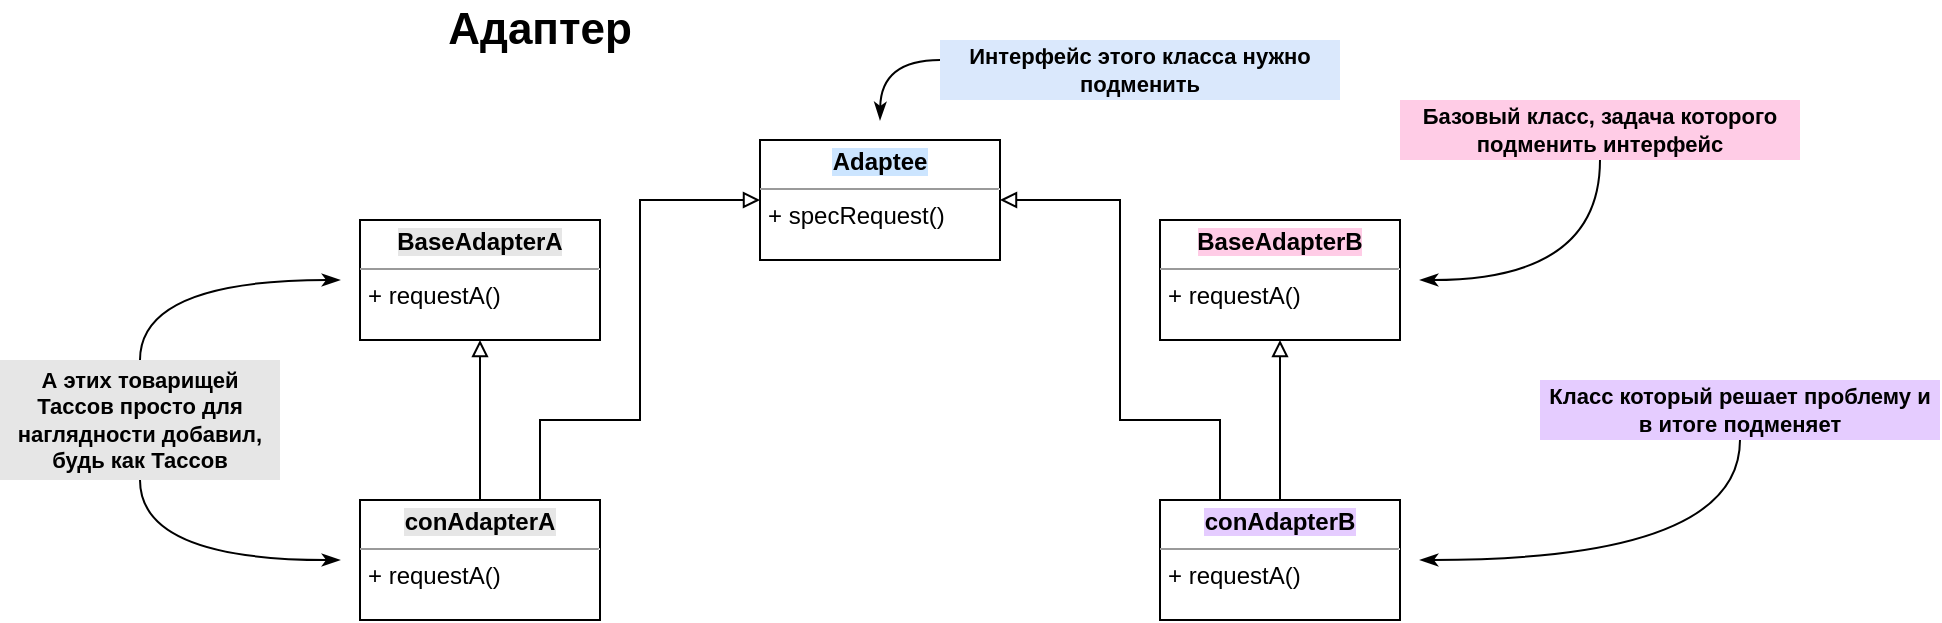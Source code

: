<mxfile version="19.0.3" type="device" pages="7"><diagram id="MQT1fTis3ptd8xeIClCu" name="Адаптер"><mxGraphModel dx="1181" dy="553" grid="1" gridSize="10" guides="1" tooltips="1" connect="1" arrows="1" fold="1" page="1" pageScale="1" pageWidth="827" pageHeight="1169" math="0" shadow="0"><root><mxCell id="0"/><mxCell id="1" parent="0"/><mxCell id="4CYk_CUjzXJ3SK0DIGRF-1" value="&lt;b style=&quot;font-size: 22px;&quot;&gt;&lt;font style=&quot;font-size: 22px;&quot;&gt;Адаптер&lt;/font&gt;&lt;/b&gt;" style="text;html=1;strokeColor=none;fillColor=none;align=center;verticalAlign=middle;whiteSpace=wrap;rounded=0;fontSize=22;" parent="1" vertex="1"><mxGeometry x="-40" y="70" width="60" height="30" as="geometry"/></mxCell><mxCell id="4CYk_CUjzXJ3SK0DIGRF-6" value="&lt;p style=&quot;margin:0px;margin-top:4px;text-align:center;&quot;&gt;&lt;b style=&quot;background-color: rgb(204, 229, 255);&quot;&gt;Adaptee&lt;/b&gt;&lt;/p&gt;&lt;hr size=&quot;1&quot;&gt;&lt;p style=&quot;margin:0px;margin-left:4px;&quot;&gt;+ specRequest()&lt;/p&gt;" style="verticalAlign=top;align=left;overflow=fill;fontSize=12;fontFamily=Helvetica;html=1;" parent="1" vertex="1"><mxGeometry x="100" y="140" width="120" height="60" as="geometry"/></mxCell><mxCell id="4CYk_CUjzXJ3SK0DIGRF-7" value="&lt;p style=&quot;margin:0px;margin-top:4px;text-align:center;&quot;&gt;&lt;b style=&quot;background-color: rgb(255, 204, 230);&quot;&gt;BaseAdapterB&lt;/b&gt;&lt;/p&gt;&lt;hr size=&quot;1&quot;&gt;&lt;p style=&quot;margin:0px;margin-left:4px;&quot;&gt;+ requestA()&lt;/p&gt;" style="verticalAlign=top;align=left;overflow=fill;fontSize=12;fontFamily=Helvetica;html=1;" parent="1" vertex="1"><mxGeometry x="300" y="180" width="120" height="60" as="geometry"/></mxCell><mxCell id="4CYk_CUjzXJ3SK0DIGRF-9" style="edgeStyle=orthogonalEdgeStyle;rounded=0;orthogonalLoop=1;jettySize=auto;html=1;exitX=0.5;exitY=0;exitDx=0;exitDy=0;entryX=0.5;entryY=1;entryDx=0;entryDy=0;fontSize=21;endArrow=block;endFill=0;" parent="1" source="4CYk_CUjzXJ3SK0DIGRF-8" target="4CYk_CUjzXJ3SK0DIGRF-7" edge="1"><mxGeometry relative="1" as="geometry"/></mxCell><mxCell id="4CYk_CUjzXJ3SK0DIGRF-13" style="edgeStyle=orthogonalEdgeStyle;rounded=0;orthogonalLoop=1;jettySize=auto;html=1;exitX=0.25;exitY=0;exitDx=0;exitDy=0;entryX=1;entryY=0.5;entryDx=0;entryDy=0;fontSize=21;endArrow=block;endFill=0;" parent="1" source="4CYk_CUjzXJ3SK0DIGRF-8" target="4CYk_CUjzXJ3SK0DIGRF-6" edge="1"><mxGeometry relative="1" as="geometry"><Array as="points"><mxPoint x="330" y="280"/><mxPoint x="280" y="280"/><mxPoint x="280" y="170"/></Array></mxGeometry></mxCell><mxCell id="4CYk_CUjzXJ3SK0DIGRF-8" value="&lt;p style=&quot;margin:0px;margin-top:4px;text-align:center;&quot;&gt;&lt;b style=&quot;background-color: rgb(229, 204, 255);&quot;&gt;conAdapterB&lt;/b&gt;&lt;/p&gt;&lt;hr size=&quot;1&quot;&gt;&lt;p style=&quot;margin:0px;margin-left:4px;&quot;&gt;+ requestA()&lt;/p&gt;" style="verticalAlign=top;align=left;overflow=fill;fontSize=12;fontFamily=Helvetica;html=1;" parent="1" vertex="1"><mxGeometry x="300" y="320" width="120" height="60" as="geometry"/></mxCell><mxCell id="4CYk_CUjzXJ3SK0DIGRF-10" value="&lt;p style=&quot;margin:0px;margin-top:4px;text-align:center;&quot;&gt;&lt;b style=&quot;background-color: rgb(230, 230, 230);&quot;&gt;BaseAdapterA&lt;/b&gt;&lt;/p&gt;&lt;hr size=&quot;1&quot;&gt;&lt;p style=&quot;margin:0px;margin-left:4px;&quot;&gt;+ requestA()&lt;/p&gt;" style="verticalAlign=top;align=left;overflow=fill;fontSize=12;fontFamily=Helvetica;html=1;" parent="1" vertex="1"><mxGeometry x="-100" y="180" width="120" height="60" as="geometry"/></mxCell><mxCell id="4CYk_CUjzXJ3SK0DIGRF-11" style="edgeStyle=orthogonalEdgeStyle;rounded=0;orthogonalLoop=1;jettySize=auto;html=1;exitX=0.5;exitY=0;exitDx=0;exitDy=0;entryX=0.5;entryY=1;entryDx=0;entryDy=0;fontSize=21;endArrow=block;endFill=0;" parent="1" source="4CYk_CUjzXJ3SK0DIGRF-12" target="4CYk_CUjzXJ3SK0DIGRF-10" edge="1"><mxGeometry relative="1" as="geometry"/></mxCell><mxCell id="4CYk_CUjzXJ3SK0DIGRF-14" style="edgeStyle=orthogonalEdgeStyle;rounded=0;orthogonalLoop=1;jettySize=auto;html=1;exitX=0.75;exitY=0;exitDx=0;exitDy=0;entryX=0;entryY=0.5;entryDx=0;entryDy=0;fontSize=21;endArrow=block;endFill=0;" parent="1" source="4CYk_CUjzXJ3SK0DIGRF-12" target="4CYk_CUjzXJ3SK0DIGRF-6" edge="1"><mxGeometry relative="1" as="geometry"><Array as="points"><mxPoint x="-10" y="280"/><mxPoint x="40" y="280"/><mxPoint x="40" y="170"/></Array></mxGeometry></mxCell><mxCell id="4CYk_CUjzXJ3SK0DIGRF-12" value="&lt;p style=&quot;margin:0px;margin-top:4px;text-align:center;&quot;&gt;&lt;b style=&quot;background-color: rgb(230, 230, 230);&quot;&gt;conAdapterA&lt;/b&gt;&lt;/p&gt;&lt;hr size=&quot;1&quot;&gt;&lt;p style=&quot;margin:0px;margin-left:4px;&quot;&gt;+ requestA()&lt;/p&gt;" style="verticalAlign=top;align=left;overflow=fill;fontSize=12;fontFamily=Helvetica;html=1;" parent="1" vertex="1"><mxGeometry x="-100" y="320" width="120" height="60" as="geometry"/></mxCell><mxCell id="4CYk_CUjzXJ3SK0DIGRF-16" style="edgeStyle=orthogonalEdgeStyle;rounded=0;orthogonalLoop=1;jettySize=auto;html=1;fontSize=11;endArrow=classicThin;endFill=1;curved=1;exitX=0;exitY=0.333;exitDx=0;exitDy=0;exitPerimeter=0;" parent="1" source="4CYk_CUjzXJ3SK0DIGRF-15" edge="1"><mxGeometry relative="1" as="geometry"><mxPoint x="180" y="100" as="sourcePoint"/><mxPoint x="160" y="130" as="targetPoint"/></mxGeometry></mxCell><mxCell id="4CYk_CUjzXJ3SK0DIGRF-15" value="Интерфейс этого класса нужно подменить" style="text;html=1;strokeColor=none;fillColor=#dae8fc;align=center;verticalAlign=middle;whiteSpace=wrap;rounded=0;fontSize=11;fontStyle=1" parent="1" vertex="1"><mxGeometry x="190" y="90" width="200" height="30" as="geometry"/></mxCell><mxCell id="4CYk_CUjzXJ3SK0DIGRF-19" style="edgeStyle=orthogonalEdgeStyle;curved=1;rounded=0;orthogonalLoop=1;jettySize=auto;html=1;exitX=0.5;exitY=1;exitDx=0;exitDy=0;fontSize=11;endArrow=classicThin;endFill=1;" parent="1" source="4CYk_CUjzXJ3SK0DIGRF-17" edge="1"><mxGeometry relative="1" as="geometry"><mxPoint x="430" y="210" as="targetPoint"/><Array as="points"><mxPoint x="520" y="210"/></Array></mxGeometry></mxCell><mxCell id="4CYk_CUjzXJ3SK0DIGRF-17" value="Базовый класс, задача которого подменить интерфейс" style="text;html=1;strokeColor=none;fillColor=#FFCCE6;align=center;verticalAlign=middle;whiteSpace=wrap;rounded=0;fontSize=11;fontStyle=1" parent="1" vertex="1"><mxGeometry x="420" y="120" width="200" height="30" as="geometry"/></mxCell><mxCell id="4CYk_CUjzXJ3SK0DIGRF-21" style="edgeStyle=orthogonalEdgeStyle;curved=1;rounded=0;orthogonalLoop=1;jettySize=auto;html=1;exitX=0.5;exitY=1;exitDx=0;exitDy=0;fontSize=11;endArrow=classicThin;endFill=1;" parent="1" source="4CYk_CUjzXJ3SK0DIGRF-20" edge="1"><mxGeometry relative="1" as="geometry"><mxPoint x="430" y="350" as="targetPoint"/><Array as="points"><mxPoint x="590" y="350"/></Array></mxGeometry></mxCell><mxCell id="4CYk_CUjzXJ3SK0DIGRF-20" value="Класс который решает проблему и в итоге подменяет" style="text;html=1;strokeColor=none;fillColor=#E5CCFF;align=center;verticalAlign=middle;whiteSpace=wrap;rounded=0;fontSize=11;fontStyle=1" parent="1" vertex="1"><mxGeometry x="490" y="260" width="200" height="30" as="geometry"/></mxCell><mxCell id="4CYk_CUjzXJ3SK0DIGRF-23" style="edgeStyle=orthogonalEdgeStyle;curved=1;rounded=0;orthogonalLoop=1;jettySize=auto;html=1;exitX=0.5;exitY=0;exitDx=0;exitDy=0;fontSize=11;endArrow=classicThin;endFill=1;" parent="1" source="4CYk_CUjzXJ3SK0DIGRF-22" edge="1"><mxGeometry relative="1" as="geometry"><mxPoint x="-110" y="210" as="targetPoint"/><Array as="points"><mxPoint x="-210" y="210"/></Array></mxGeometry></mxCell><mxCell id="4CYk_CUjzXJ3SK0DIGRF-24" style="edgeStyle=orthogonalEdgeStyle;curved=1;rounded=0;orthogonalLoop=1;jettySize=auto;html=1;exitX=0.5;exitY=1;exitDx=0;exitDy=0;fontSize=11;endArrow=classicThin;endFill=1;" parent="1" source="4CYk_CUjzXJ3SK0DIGRF-22" edge="1"><mxGeometry relative="1" as="geometry"><mxPoint x="-110" y="350" as="targetPoint"/><Array as="points"><mxPoint x="-210" y="350"/></Array></mxGeometry></mxCell><mxCell id="4CYk_CUjzXJ3SK0DIGRF-22" value="А этих товарищей Тассов просто для наглядности добавил, будь как Тассов" style="text;html=1;strokeColor=none;fillColor=#E6E6E6;align=center;verticalAlign=middle;whiteSpace=wrap;rounded=0;fontSize=11;fontStyle=1" parent="1" vertex="1"><mxGeometry x="-280" y="250" width="140" height="60" as="geometry"/></mxCell></root></mxGraphModel></diagram><diagram id="cEC7opi12Ts4Ra0LtOW8" name="Декоратор проблема"><mxGraphModel dx="357" dy="609" grid="1" gridSize="10" guides="1" tooltips="1" connect="1" arrows="1" fold="1" page="1" pageScale="1" pageWidth="827" pageHeight="1169" math="0" shadow="0"><root><mxCell id="0"/><mxCell id="1" parent="0"/><mxCell id="710CB0taNVMdUQ7fUwph-10" style="edgeStyle=orthogonalEdgeStyle;rounded=0;orthogonalLoop=1;jettySize=auto;html=1;exitX=0.5;exitY=1;exitDx=0;exitDy=0;entryX=0.5;entryY=0;entryDx=0;entryDy=0;fontSize=22;startArrow=block;startFill=0;endArrow=none;endFill=0;" parent="1" source="710CB0taNVMdUQ7fUwph-1" target="710CB0taNVMdUQ7fUwph-7" edge="1"><mxGeometry relative="1" as="geometry"/></mxCell><mxCell id="710CB0taNVMdUQ7fUwph-1" value="&lt;p style=&quot;margin:0px;margin-top:4px;text-align:center;&quot;&gt;&lt;b style=&quot;background-color: rgb(230, 230, 230);&quot;&gt;ObjectA&lt;/b&gt;&lt;/p&gt;&lt;hr size=&quot;1&quot;&gt;&lt;p style=&quot;margin:0px;margin-left:4px;&quot;&gt;&lt;br&gt;&lt;/p&gt;" style="verticalAlign=top;align=left;overflow=fill;fontSize=12;fontFamily=Helvetica;html=1;" parent="1" vertex="1"><mxGeometry x="200" y="160" width="120" height="60" as="geometry"/></mxCell><mxCell id="710CB0taNVMdUQ7fUwph-11" style="edgeStyle=orthogonalEdgeStyle;rounded=0;orthogonalLoop=1;jettySize=auto;html=1;exitX=0.5;exitY=1;exitDx=0;exitDy=0;entryX=0.5;entryY=0;entryDx=0;entryDy=0;fontSize=22;startArrow=block;startFill=0;endArrow=none;endFill=0;" parent="1" source="710CB0taNVMdUQ7fUwph-2" edge="1"><mxGeometry relative="1" as="geometry"><mxPoint x="500" y="280" as="targetPoint"/></mxGeometry></mxCell><mxCell id="710CB0taNVMdUQ7fUwph-2" value="&lt;p style=&quot;margin:0px;margin-top:4px;text-align:center;&quot;&gt;&lt;b style=&quot;background-color: rgb(230, 230, 230);&quot;&gt;ObjectB&lt;/b&gt;&lt;/p&gt;&lt;hr size=&quot;1&quot;&gt;&lt;p style=&quot;margin:0px;margin-left:4px;&quot;&gt;&lt;br&gt;&lt;/p&gt;" style="verticalAlign=top;align=left;overflow=fill;fontSize=12;fontFamily=Helvetica;html=1;" parent="1" vertex="1"><mxGeometry x="440" y="160" width="120" height="60" as="geometry"/></mxCell><mxCell id="710CB0taNVMdUQ7fUwph-4" style="edgeStyle=orthogonalEdgeStyle;rounded=0;orthogonalLoop=1;jettySize=auto;html=1;exitX=0.5;exitY=1;exitDx=0;exitDy=0;entryX=0.5;entryY=0;entryDx=0;entryDy=0;fontSize=22;endArrow=none;endFill=0;startArrow=block;startFill=0;" parent="1" source="710CB0taNVMdUQ7fUwph-3" target="710CB0taNVMdUQ7fUwph-1" edge="1"><mxGeometry relative="1" as="geometry"/></mxCell><mxCell id="710CB0taNVMdUQ7fUwph-6" style="edgeStyle=orthogonalEdgeStyle;rounded=0;orthogonalLoop=1;jettySize=auto;html=1;exitX=0.5;exitY=1;exitDx=0;exitDy=0;entryX=0.5;entryY=0;entryDx=0;entryDy=0;fontSize=22;startArrow=block;startFill=0;endArrow=none;endFill=0;" parent="1" source="710CB0taNVMdUQ7fUwph-3" target="710CB0taNVMdUQ7fUwph-2" edge="1"><mxGeometry relative="1" as="geometry"/></mxCell><mxCell id="710CB0taNVMdUQ7fUwph-3" value="&lt;p style=&quot;margin:0px;margin-top:4px;text-align:center;&quot;&gt;&lt;b style=&quot;background-color: rgb(230, 230, 230);&quot;&gt;BaseObject&lt;/b&gt;&lt;/p&gt;&lt;hr size=&quot;1&quot;&gt;&lt;p style=&quot;margin:0px;margin-left:4px;&quot;&gt;&lt;br&gt;&lt;/p&gt;" style="verticalAlign=top;align=left;overflow=fill;fontSize=12;fontFamily=Helvetica;html=1;" parent="1" vertex="1"><mxGeometry x="320" y="40" width="120" height="60" as="geometry"/></mxCell><mxCell id="710CB0taNVMdUQ7fUwph-7" value="&lt;p style=&quot;margin:0px;margin-top:4px;text-align:center;&quot;&gt;&lt;br&gt;&lt;/p&gt;&lt;hr size=&quot;1&quot;&gt;&lt;p style=&quot;margin:0px;margin-left:4px;&quot;&gt;&lt;br&gt;&lt;/p&gt;" style="verticalAlign=top;align=left;overflow=fill;fontSize=12;fontFamily=Helvetica;html=1;fillColor=#E6FFCC;" parent="1" vertex="1"><mxGeometry x="200" y="280" width="120" height="60" as="geometry"/></mxCell><mxCell id="710CB0taNVMdUQ7fUwph-12" value="&lt;p style=&quot;margin:0px;margin-top:4px;text-align:center;&quot;&gt;&lt;br&gt;&lt;/p&gt;&lt;hr size=&quot;1&quot;&gt;&lt;p style=&quot;margin:0px;margin-left:4px;&quot;&gt;&lt;br&gt;&lt;/p&gt;" style="verticalAlign=top;align=left;overflow=fill;fontSize=12;fontFamily=Helvetica;html=1;fillColor=#E6FFCC;" parent="1" vertex="1"><mxGeometry x="440" y="280" width="120" height="60" as="geometry"/></mxCell><mxCell id="VTuS5Llse7UM-B9t7c7A-2" style="edgeStyle=orthogonalEdgeStyle;rounded=0;orthogonalLoop=1;jettySize=auto;html=1;exitX=0;exitY=0.5;exitDx=0;exitDy=0;fontSize=22;startArrow=none;startFill=0;endArrow=classicThin;endFill=1;curved=1;" parent="1" source="VTuS5Llse7UM-B9t7c7A-1" edge="1"><mxGeometry relative="1" as="geometry"><mxPoint x="260" y="350" as="targetPoint"/></mxGeometry></mxCell><mxCell id="VTuS5Llse7UM-B9t7c7A-3" style="edgeStyle=orthogonalEdgeStyle;curved=1;rounded=0;orthogonalLoop=1;jettySize=auto;html=1;exitX=1;exitY=0.5;exitDx=0;exitDy=0;fontSize=22;startArrow=none;startFill=0;endArrow=classicThin;endFill=1;" parent="1" source="VTuS5Llse7UM-B9t7c7A-1" edge="1"><mxGeometry relative="1" as="geometry"><mxPoint x="500" y="350" as="targetPoint"/></mxGeometry></mxCell><mxCell id="VTuS5Llse7UM-B9t7c7A-1" value="Расширяя A и B, добавляем одинаковый интерфейс" style="text;html=1;strokeColor=none;fillColor=#E6FFCC;align=center;verticalAlign=middle;whiteSpace=wrap;rounded=0;fontSize=11;fontStyle=1" parent="1" vertex="1"><mxGeometry x="310" y="390" width="140" height="60" as="geometry"/></mxCell></root></mxGraphModel></diagram><diagram id="deEhR9sZ3_-eQBMOoVaS" name="Декоратор"><mxGraphModel dx="354" dy="553" grid="1" gridSize="10" guides="1" tooltips="1" connect="1" arrows="1" fold="1" page="1" pageScale="1" pageWidth="827" pageHeight="1169" math="0" shadow="0"><root><mxCell id="0"/><mxCell id="1" parent="0"/><mxCell id="qZXYq_brKLxfHp0S_R-A-1" value="&lt;p style=&quot;margin:0px;margin-top:4px;text-align:center;&quot;&gt;&lt;b style=&quot;background-color: rgb(230, 230, 230);&quot;&gt;Component&lt;/b&gt;&lt;/p&gt;&lt;hr size=&quot;1&quot;&gt;&lt;p style=&quot;margin:0px;margin-left:4px;&quot;&gt;+ operation()&lt;/p&gt;" style="verticalAlign=top;align=left;overflow=fill;fontSize=12;fontFamily=Helvetica;html=1;" parent="1" vertex="1"><mxGeometry x="190" y="100" width="120" height="60" as="geometry"/></mxCell><mxCell id="_NyAnxmX00fH6STA15K--6" style="edgeStyle=orthogonalEdgeStyle;rounded=0;orthogonalLoop=1;jettySize=auto;html=1;exitX=0.5;exitY=0;exitDx=0;exitDy=0;entryX=0.5;entryY=1;entryDx=0;entryDy=0;endArrow=block;endFill=0;" parent="1" source="qZXYq_brKLxfHp0S_R-A-2" target="qZXYq_brKLxfHp0S_R-A-1" edge="1"><mxGeometry relative="1" as="geometry"/></mxCell><mxCell id="qZXYq_brKLxfHp0S_R-A-2" value="&lt;p style=&quot;margin:0px;margin-top:4px;text-align:center;&quot;&gt;&lt;b style=&quot;background-color: rgb(230, 230, 230);&quot;&gt;ConComponentA&lt;/b&gt;&lt;/p&gt;&lt;hr size=&quot;1&quot;&gt;&lt;p style=&quot;margin:0px;margin-left:4px;&quot;&gt;+ operation()&lt;/p&gt;" style="verticalAlign=top;align=left;overflow=fill;fontSize=12;fontFamily=Helvetica;html=1;" parent="1" vertex="1"><mxGeometry x="70" y="220" width="120" height="60" as="geometry"/></mxCell><mxCell id="_NyAnxmX00fH6STA15K--7" style="edgeStyle=orthogonalEdgeStyle;rounded=0;orthogonalLoop=1;jettySize=auto;html=1;exitX=0.5;exitY=0;exitDx=0;exitDy=0;endArrow=block;endFill=0;" parent="1" source="LbCjh20gB1lJjTxBhdyy-1" edge="1"><mxGeometry relative="1" as="geometry"><mxPoint x="250" y="160" as="targetPoint"/></mxGeometry></mxCell><mxCell id="LbCjh20gB1lJjTxBhdyy-1" value="&lt;p style=&quot;margin:0px;margin-top:4px;text-align:center;&quot;&gt;&lt;b style=&quot;background-color: rgb(230, 230, 230);&quot;&gt;ConComponentB&lt;/b&gt;&lt;/p&gt;&lt;hr size=&quot;1&quot;&gt;&lt;p style=&quot;margin:0px;margin-left:4px;&quot;&gt;+ operation()&lt;/p&gt;" style="verticalAlign=top;align=left;overflow=fill;fontSize=12;fontFamily=Helvetica;html=1;" parent="1" vertex="1"><mxGeometry x="310" y="220" width="120" height="60" as="geometry"/></mxCell><mxCell id="_NyAnxmX00fH6STA15K--8" style="edgeStyle=orthogonalEdgeStyle;rounded=0;orthogonalLoop=1;jettySize=auto;html=1;exitX=0.5;exitY=0;exitDx=0;exitDy=0;entryX=0.5;entryY=1;entryDx=0;entryDy=0;endArrow=block;endFill=0;" parent="1" source="_NyAnxmX00fH6STA15K--1" target="qZXYq_brKLxfHp0S_R-A-1" edge="1"><mxGeometry relative="1" as="geometry"/></mxCell><mxCell id="_NyAnxmX00fH6STA15K--9" style="edgeStyle=orthogonalEdgeStyle;rounded=0;orthogonalLoop=1;jettySize=auto;html=1;exitX=0.75;exitY=0;exitDx=0;exitDy=0;entryX=1;entryY=0.5;entryDx=0;entryDy=0;endArrow=block;endFill=0;startArrow=diamondThin;startFill=0;endSize=6;" parent="1" source="_NyAnxmX00fH6STA15K--1" target="qZXYq_brKLxfHp0S_R-A-1" edge="1"><mxGeometry relative="1" as="geometry"/></mxCell><mxCell id="_NyAnxmX00fH6STA15K--1" value="&lt;p style=&quot;margin:0px;margin-top:4px;text-align:center;&quot;&gt;&lt;b style=&quot;background-color: rgb(229, 204, 255);&quot;&gt;Decorator&lt;/b&gt;&lt;/p&gt;&lt;hr size=&quot;1&quot;&gt;&lt;p style=&quot;margin:0px;margin-left:4px;&quot;&gt;+ operation()&lt;/p&gt;" style="verticalAlign=top;align=left;overflow=fill;fontSize=12;fontFamily=Helvetica;html=1;" parent="1" vertex="1"><mxGeometry x="550" y="220" width="120" height="60" as="geometry"/></mxCell><mxCell id="_NyAnxmX00fH6STA15K--4" style="edgeStyle=orthogonalEdgeStyle;rounded=0;orthogonalLoop=1;jettySize=auto;html=1;exitX=0.5;exitY=0;exitDx=0;exitDy=0;entryX=0.5;entryY=1;entryDx=0;entryDy=0;endArrow=block;endFill=0;" parent="1" source="_NyAnxmX00fH6STA15K--2" target="_NyAnxmX00fH6STA15K--1" edge="1"><mxGeometry relative="1" as="geometry"/></mxCell><mxCell id="_NyAnxmX00fH6STA15K--2" value="&lt;p style=&quot;margin:0px;margin-top:4px;text-align:center;&quot;&gt;&lt;b style=&quot;background-color: rgb(230, 230, 230);&quot;&gt;Decorator1&lt;/b&gt;&lt;/p&gt;&lt;hr size=&quot;1&quot;&gt;&lt;p style=&quot;margin:0px;margin-left:4px;&quot;&gt;+ operation()&lt;/p&gt;" style="verticalAlign=top;align=left;overflow=fill;fontSize=12;fontFamily=Helvetica;html=1;" parent="1" vertex="1"><mxGeometry x="430" y="380" width="120" height="60" as="geometry"/></mxCell><mxCell id="_NyAnxmX00fH6STA15K--5" style="edgeStyle=orthogonalEdgeStyle;rounded=0;orthogonalLoop=1;jettySize=auto;html=1;exitX=0.5;exitY=0;exitDx=0;exitDy=0;entryX=0.5;entryY=1;entryDx=0;entryDy=0;endArrow=block;endFill=0;" parent="1" source="_NyAnxmX00fH6STA15K--3" target="_NyAnxmX00fH6STA15K--1" edge="1"><mxGeometry relative="1" as="geometry"/></mxCell><mxCell id="_NyAnxmX00fH6STA15K--3" value="&lt;p style=&quot;margin:0px;margin-top:4px;text-align:center;&quot;&gt;&lt;b style=&quot;background-color: rgb(230, 230, 230);&quot;&gt;Decorator2&lt;/b&gt;&lt;/p&gt;&lt;hr size=&quot;1&quot;&gt;&lt;p style=&quot;margin:0px;margin-left:4px;&quot;&gt;+ operation()&lt;/p&gt;" style="verticalAlign=top;align=left;overflow=fill;fontSize=12;fontFamily=Helvetica;html=1;" parent="1" vertex="1"><mxGeometry x="670" y="380" width="120" height="60" as="geometry"/></mxCell><mxCell id="_NyAnxmX00fH6STA15K--10" value="1" style="text;html=1;align=center;verticalAlign=middle;resizable=0;points=[];autosize=1;strokeColor=none;fillColor=none;" parent="1" vertex="1"><mxGeometry x="316" y="110" width="20" height="20" as="geometry"/></mxCell><mxCell id="VZCIGaSmtldzlVwJ3Ed2-2" style="edgeStyle=orthogonalEdgeStyle;rounded=0;orthogonalLoop=1;jettySize=auto;html=1;exitX=0.5;exitY=1;exitDx=0;exitDy=0;startArrow=none;startFill=0;endArrow=classicThin;endFill=1;endSize=6;curved=1;" parent="1" source="VZCIGaSmtldzlVwJ3Ed2-1" edge="1"><mxGeometry relative="1" as="geometry"><mxPoint x="680" y="250" as="targetPoint"/><Array as="points"><mxPoint x="820" y="250"/></Array></mxGeometry></mxCell><mxCell id="VZCIGaSmtldzlVwJ3Ed2-1" value="Обладает таким же интерфейсом, как и Component но также имеет ссылку на этот базовый класс. Через вызов метода компонента, декоратор добавляет функционал.&amp;nbsp;" style="text;html=1;strokeColor=none;fillColor=#E5CCFF;align=center;verticalAlign=middle;whiteSpace=wrap;rounded=0;fontSize=11;fontStyle=1" parent="1" vertex="1"><mxGeometry x="720" y="70" width="200" height="120" as="geometry"/></mxCell><mxCell id="arjX-xCMi7PXl0YWC4Va-1" value="&lt;b&gt;Декоратор&lt;/b&gt;" style="text;html=1;strokeColor=none;fillColor=none;align=center;verticalAlign=middle;whiteSpace=wrap;rounded=0;fontSize=22;" parent="1" vertex="1"><mxGeometry x="463" y="34" width="60" height="30" as="geometry"/></mxCell></root></mxGraphModel></diagram><diagram id="OyjeJ-9-Smysc9fN5_aM" name="Компоновщик"><mxGraphModel dx="357" dy="609" grid="1" gridSize="10" guides="1" tooltips="1" connect="1" arrows="1" fold="1" page="1" pageScale="1" pageWidth="827" pageHeight="1169" math="0" shadow="0"><root><mxCell id="0"/><mxCell id="1" parent="0"/><mxCell id="sogdCOrLpkSM01IKGPQk-1" value="&lt;p style=&quot;margin:0px;margin-top:4px;text-align:center;&quot;&gt;&lt;b style=&quot;background-color: rgb(204, 229, 255);&quot;&gt;Component&lt;/b&gt;&lt;/p&gt;&lt;hr size=&quot;1&quot;&gt;&lt;p style=&quot;margin:0px;margin-left:4px;&quot;&gt;+ operation()&lt;/p&gt;&lt;p style=&quot;margin:0px;margin-left:4px;&quot;&gt;+ add(Component)&lt;/p&gt;&lt;p style=&quot;margin:0px;margin-left:4px;&quot;&gt;+ remove(Iterator)&lt;/p&gt;&lt;p style=&quot;margin:0px;margin-left:4px;&quot;&gt;+ createIterator()&lt;/p&gt;&lt;p style=&quot;margin:0px;margin-left:4px;&quot;&gt;+ isComposite()&lt;/p&gt;&lt;p style=&quot;margin:0px;margin-left:4px;&quot;&gt;&lt;br&gt;&lt;/p&gt;&lt;p style=&quot;margin:0px;margin-left:4px;&quot;&gt;&lt;br&gt;&lt;/p&gt;" style="verticalAlign=top;align=left;overflow=fill;fontSize=12;fontFamily=Helvetica;html=1;" parent="1" vertex="1"><mxGeometry x="262" y="180" width="160" height="120" as="geometry"/></mxCell><mxCell id="sogdCOrLpkSM01IKGPQk-5" style="edgeStyle=orthogonalEdgeStyle;rounded=0;orthogonalLoop=1;jettySize=auto;html=1;exitX=0.5;exitY=0;exitDx=0;exitDy=0;entryX=0.5;entryY=1;entryDx=0;entryDy=0;endArrow=block;endFill=0;" parent="1" source="sogdCOrLpkSM01IKGPQk-2" target="sogdCOrLpkSM01IKGPQk-1" edge="1"><mxGeometry relative="1" as="geometry"/></mxCell><mxCell id="sogdCOrLpkSM01IKGPQk-2" value="&lt;p style=&quot;margin:0px;margin-top:4px;text-align:center;&quot;&gt;&lt;b style=&quot;background-color: rgb(255, 204, 255);&quot;&gt;ComponentA&lt;/b&gt;&lt;/p&gt;&lt;hr size=&quot;1&quot;&gt;&lt;p style=&quot;margin:0px;margin-left:4px;&quot;&gt;+ operation()&lt;/p&gt;&lt;p style=&quot;margin:0px;margin-left:4px;&quot;&gt;&lt;br&gt;&lt;/p&gt;&lt;p style=&quot;margin:0px;margin-left:4px;&quot;&gt;&lt;br&gt;&lt;/p&gt;" style="verticalAlign=top;align=left;overflow=fill;fontSize=12;fontFamily=Helvetica;html=1;" parent="1" vertex="1"><mxGeometry x="140" y="380" width="160" height="80" as="geometry"/></mxCell><mxCell id="sogdCOrLpkSM01IKGPQk-6" style="edgeStyle=orthogonalEdgeStyle;rounded=0;orthogonalLoop=1;jettySize=auto;html=1;exitX=0.5;exitY=0;exitDx=0;exitDy=0;entryX=0.5;entryY=1;entryDx=0;entryDy=0;endArrow=block;endFill=0;" parent="1" source="sogdCOrLpkSM01IKGPQk-3" target="sogdCOrLpkSM01IKGPQk-1" edge="1"><mxGeometry relative="1" as="geometry"/></mxCell><mxCell id="sogdCOrLpkSM01IKGPQk-3" value="&lt;p style=&quot;margin:0px;margin-top:4px;text-align:center;&quot;&gt;&lt;b style=&quot;background-color: rgb(255, 204, 255);&quot;&gt;ComponentB&lt;/b&gt;&lt;/p&gt;&lt;hr size=&quot;1&quot;&gt;&lt;p style=&quot;margin:0px;margin-left:4px;&quot;&gt;+ operation()&lt;/p&gt;&lt;p style=&quot;margin:0px;margin-left:4px;&quot;&gt;&lt;br&gt;&lt;/p&gt;&lt;p style=&quot;margin:0px;margin-left:4px;&quot;&gt;&lt;br&gt;&lt;/p&gt;" style="verticalAlign=top;align=left;overflow=fill;fontSize=12;fontFamily=Helvetica;html=1;" parent="1" vertex="1"><mxGeometry x="382" y="380" width="160" height="80" as="geometry"/></mxCell><mxCell id="sogdCOrLpkSM01IKGPQk-7" style="edgeStyle=orthogonalEdgeStyle;rounded=0;orthogonalLoop=1;jettySize=auto;html=1;exitX=0.5;exitY=0;exitDx=0;exitDy=0;entryX=0.5;entryY=1;entryDx=0;entryDy=0;endArrow=block;endFill=0;" parent="1" source="sogdCOrLpkSM01IKGPQk-4" target="sogdCOrLpkSM01IKGPQk-1" edge="1"><mxGeometry relative="1" as="geometry"/></mxCell><mxCell id="sogdCOrLpkSM01IKGPQk-8" style="edgeStyle=orthogonalEdgeStyle;rounded=0;orthogonalLoop=1;jettySize=auto;html=1;exitX=0.75;exitY=0;exitDx=0;exitDy=0;entryX=1;entryY=0.5;entryDx=0;entryDy=0;endArrow=block;endFill=0;startArrow=diamondThin;startFill=0;" parent="1" source="sogdCOrLpkSM01IKGPQk-4" target="sogdCOrLpkSM01IKGPQk-1" edge="1"><mxGeometry relative="1" as="geometry"/></mxCell><mxCell id="sogdCOrLpkSM01IKGPQk-4" value="&lt;p style=&quot;margin:0px;margin-top:4px;text-align:center;&quot;&gt;&lt;b style=&quot;background-color: rgb(204, 204, 255);&quot;&gt;Composite&lt;/b&gt;&lt;/p&gt;&lt;hr size=&quot;1&quot;&gt;&lt;p style=&quot;margin:0px;margin-left:4px;&quot;&gt;+ operation()&lt;/p&gt;&lt;p style=&quot;margin: 0px 0px 0px 4px;&quot;&gt;+ add(Component)&lt;/p&gt;&lt;p style=&quot;margin: 0px 0px 0px 4px;&quot;&gt;+ remove(Iterator)&lt;/p&gt;&lt;p style=&quot;margin: 0px 0px 0px 4px;&quot;&gt;+ createIterator()&lt;/p&gt;&lt;p style=&quot;margin: 0px 0px 0px 4px;&quot;&gt;+ isComposite()&lt;/p&gt;&lt;p style=&quot;margin:0px;margin-left:4px;&quot;&gt;&lt;br&gt;&lt;/p&gt;&lt;p style=&quot;margin:0px;margin-left:4px;&quot;&gt;&lt;br&gt;&lt;/p&gt;" style="verticalAlign=top;align=left;overflow=fill;fontSize=12;fontFamily=Helvetica;html=1;" parent="1" vertex="1"><mxGeometry x="622" y="380" width="160" height="120" as="geometry"/></mxCell><mxCell id="sogdCOrLpkSM01IKGPQk-9" value="1..*" style="text;html=1;align=center;verticalAlign=middle;resizable=0;points=[];autosize=1;strokeColor=none;fillColor=none;" parent="1" vertex="1"><mxGeometry x="437" y="220" width="30" height="20" as="geometry"/></mxCell><mxCell id="O4OLiaxXUPQgxzIdVygo-2" style="edgeStyle=orthogonalEdgeStyle;rounded=0;orthogonalLoop=1;jettySize=auto;html=1;exitX=1;exitY=0.5;exitDx=0;exitDy=0;startArrow=none;startFill=0;endArrow=classicThin;endFill=1;curved=1;" parent="1" source="O4OLiaxXUPQgxzIdVygo-1" edge="1"><mxGeometry relative="1" as="geometry"><mxPoint x="340" y="170" as="targetPoint"/><Array as="points"><mxPoint x="340" y="120"/></Array></mxGeometry></mxCell><mxCell id="O4OLiaxXUPQgxzIdVygo-1" value="Базовый класс.&lt;br&gt;Нам безразлично, с каким объектом мы работаем. Поэтому мы выносим интерфейс на уровень базового класса. Для понимания, с чем мы работаем, используем isComposite()." style="text;html=1;strokeColor=none;fillColor=#dae8fc;align=center;verticalAlign=middle;whiteSpace=wrap;rounded=0;fontSize=11;fontStyle=1" parent="1" vertex="1"><mxGeometry x="50" y="60" width="180" height="120" as="geometry"/></mxCell><mxCell id="O4OLiaxXUPQgxzIdVygo-4" style="edgeStyle=orthogonalEdgeStyle;curved=1;rounded=0;orthogonalLoop=1;jettySize=auto;html=1;exitX=1;exitY=0.5;exitDx=0;exitDy=0;startArrow=none;startFill=0;endArrow=classicThin;endFill=1;" parent="1" source="O4OLiaxXUPQgxzIdVygo-3" edge="1"><mxGeometry relative="1" as="geometry"><mxPoint x="250" y="220" as="targetPoint"/><Array as="points"><mxPoint x="210" y="275"/><mxPoint x="210" y="220"/></Array></mxGeometry></mxCell><mxCell id="O4OLiaxXUPQgxzIdVygo-3" value="При этом operation -- чисто виртуальный метод. Остальные требуют реализации" style="text;html=1;strokeColor=none;fillColor=#CCE5FF;align=center;verticalAlign=middle;whiteSpace=wrap;rounded=0;fontSize=11;fontStyle=1" parent="1" vertex="1"><mxGeometry x="30" y="240" width="150" height="70" as="geometry"/></mxCell><mxCell id="O4OLiaxXUPQgxzIdVygo-6" style="edgeStyle=orthogonalEdgeStyle;curved=1;rounded=0;orthogonalLoop=1;jettySize=auto;html=1;exitX=0.5;exitY=0;exitDx=0;exitDy=0;startArrow=none;startFill=0;endArrow=classicThin;endFill=1;" parent="1" source="O4OLiaxXUPQgxzIdVygo-5" edge="1"><mxGeometry relative="1" as="geometry"><mxPoint x="220" y="470" as="targetPoint"/></mxGeometry></mxCell><mxCell id="O4OLiaxXUPQgxzIdVygo-7" style="edgeStyle=orthogonalEdgeStyle;curved=1;rounded=0;orthogonalLoop=1;jettySize=auto;html=1;exitX=0.5;exitY=0;exitDx=0;exitDy=0;startArrow=none;startFill=0;endArrow=classicThin;endFill=1;" parent="1" source="O4OLiaxXUPQgxzIdVygo-5" edge="1"><mxGeometry relative="1" as="geometry"><mxPoint x="470.0" y="470" as="targetPoint"/></mxGeometry></mxCell><mxCell id="O4OLiaxXUPQgxzIdVygo-5" value="Простые компоненты. Их задача только в реализации operation методов." style="text;html=1;strokeColor=none;fillColor=#FFCCFF;align=center;verticalAlign=middle;whiteSpace=wrap;rounded=0;fontSize=11;fontStyle=1" parent="1" vertex="1"><mxGeometry x="267" y="530" width="150" height="70" as="geometry"/></mxCell><mxCell id="Do8AoZul6ZsEST3ohoQs-1" style="edgeStyle=orthogonalEdgeStyle;curved=1;rounded=0;orthogonalLoop=1;jettySize=auto;html=1;exitX=1;exitY=0.5;exitDx=0;exitDy=0;startArrow=none;startFill=0;endArrow=classicThin;endFill=1;" parent="1" source="O4OLiaxXUPQgxzIdVygo-8" edge="1"><mxGeometry relative="1" as="geometry"><mxPoint x="710" y="510" as="targetPoint"/></mxGeometry></mxCell><mxCell id="Do8AoZul6ZsEST3ohoQs-2" value="" style="rounded=0;whiteSpace=wrap;html=1;labelBackgroundColor=#CCCCFF;fillColor=none;gradientColor=none;strokeColor=none;" parent="1" vertex="1"><mxGeometry x="10" y="10" width="810" height="700" as="geometry"/></mxCell><mxCell id="O4OLiaxXUPQgxzIdVygo-8" value="Составной класс. Реализует все методы, что есть в компоненте. Также содержит список компонент." style="text;html=1;strokeColor=none;fillColor=#CCCCFF;align=center;verticalAlign=middle;whiteSpace=wrap;rounded=0;fontSize=11;fontStyle=1;gradientColor=none;" parent="1" vertex="1"><mxGeometry x="482" y="585" width="148" height="100" as="geometry"/></mxCell><mxCell id="kcV2vuMiJ0g2vYtNL-_E-1" value="&lt;b style=&quot;font-size: 22px;&quot;&gt;&lt;font style=&quot;font-size: 22px;&quot;&gt;Компоновщик&lt;/font&gt;&lt;/b&gt;" style="text;html=1;strokeColor=none;fillColor=none;align=center;verticalAlign=middle;whiteSpace=wrap;rounded=0;fontSize=22;" parent="1" vertex="1"><mxGeometry x="600" y="170" width="60" height="30" as="geometry"/></mxCell></root></mxGraphModel></diagram><diagram id="-QsQe0QITUnay-Eqdrsb" name="Заместитель"><mxGraphModel dx="443" dy="691" grid="1" gridSize="10" guides="1" tooltips="1" connect="1" arrows="1" fold="1" page="1" pageScale="1" pageWidth="827" pageHeight="1169" math="0" shadow="0"><root><mxCell id="0"/><mxCell id="1" parent="0"/><mxCell id="MCaQ4A0JZIOrtfJWx64m-2" style="edgeStyle=orthogonalEdgeStyle;rounded=0;orthogonalLoop=1;jettySize=auto;html=1;exitX=1;exitY=0.5;exitDx=0;exitDy=0;entryX=0;entryY=0.5;entryDx=0;entryDy=0;" edge="1" parent="1" source="UsJLFKv2obtUVTKNPi1R-1" target="MCaQ4A0JZIOrtfJWx64m-1"><mxGeometry relative="1" as="geometry"/></mxCell><mxCell id="UsJLFKv2obtUVTKNPi1R-1" value="&lt;span style=&quot;background-color: rgb(230, 230, 230);&quot;&gt;Client&lt;/span&gt;" style="rounded=1;whiteSpace=wrap;html=1;" vertex="1" parent="1"><mxGeometry x="180" y="305" width="100" height="50" as="geometry"/></mxCell><mxCell id="MCaQ4A0JZIOrtfJWx64m-1" value="&lt;p style=&quot;margin:0px;margin-top:4px;text-align:center;&quot;&gt;&lt;b style=&quot;background-color: rgb(204, 229, 255);&quot;&gt;Subject&lt;/b&gt;&lt;/p&gt;&lt;hr size=&quot;1&quot;&gt;&lt;p style=&quot;margin:0px;margin-left:4px;&quot;&gt;+ request()&lt;/p&gt;" style="verticalAlign=top;align=left;overflow=fill;fontSize=12;fontFamily=Helvetica;html=1;" vertex="1" parent="1"><mxGeometry x="420" y="300" width="120" height="60" as="geometry"/></mxCell><mxCell id="MCaQ4A0JZIOrtfJWx64m-5" style="edgeStyle=orthogonalEdgeStyle;rounded=0;orthogonalLoop=1;jettySize=auto;html=1;exitX=0.5;exitY=0;exitDx=0;exitDy=0;entryX=0.5;entryY=1;entryDx=0;entryDy=0;endArrow=block;endFill=0;" edge="1" parent="1" source="MCaQ4A0JZIOrtfJWx64m-3" target="MCaQ4A0JZIOrtfJWx64m-1"><mxGeometry relative="1" as="geometry"/></mxCell><mxCell id="MCaQ4A0JZIOrtfJWx64m-3" value="&lt;p style=&quot;margin:0px;margin-top:4px;text-align:center;&quot;&gt;&lt;b style=&quot;background-color: rgb(255, 204, 230);&quot;&gt;ConSubject&lt;/b&gt;&lt;/p&gt;&lt;hr size=&quot;1&quot;&gt;&lt;p style=&quot;margin:0px;margin-left:4px;&quot;&gt;+ request()&lt;/p&gt;" style="verticalAlign=top;align=left;overflow=fill;fontSize=12;fontFamily=Helvetica;html=1;" vertex="1" parent="1"><mxGeometry x="320" y="450" width="120" height="60" as="geometry"/></mxCell><mxCell id="MCaQ4A0JZIOrtfJWx64m-6" style="edgeStyle=orthogonalEdgeStyle;rounded=0;orthogonalLoop=1;jettySize=auto;html=1;exitX=0.5;exitY=0;exitDx=0;exitDy=0;endArrow=block;endFill=0;" edge="1" parent="1" source="MCaQ4A0JZIOrtfJWx64m-4" target="MCaQ4A0JZIOrtfJWx64m-1"><mxGeometry relative="1" as="geometry"/></mxCell><mxCell id="MCaQ4A0JZIOrtfJWx64m-7" style="edgeStyle=orthogonalEdgeStyle;rounded=0;orthogonalLoop=1;jettySize=auto;html=1;exitX=0;exitY=0.5;exitDx=0;exitDy=0;entryX=1;entryY=0.5;entryDx=0;entryDy=0;endArrow=block;endFill=1;startArrow=diamondThin;startFill=0;" edge="1" parent="1" source="MCaQ4A0JZIOrtfJWx64m-4" target="MCaQ4A0JZIOrtfJWx64m-3"><mxGeometry relative="1" as="geometry"/></mxCell><mxCell id="MCaQ4A0JZIOrtfJWx64m-4" value="&lt;p style=&quot;margin:0px;margin-top:4px;text-align:center;&quot;&gt;&lt;b style=&quot;background-color: rgb(204, 204, 255);&quot;&gt;Proxy&lt;/b&gt;&lt;/p&gt;&lt;hr size=&quot;1&quot;&gt;&lt;p style=&quot;margin:0px;margin-left:4px;&quot;&gt;+ request()&lt;/p&gt;" style="verticalAlign=top;align=left;overflow=fill;fontSize=12;fontFamily=Helvetica;html=1;" vertex="1" parent="1"><mxGeometry x="520" y="450" width="120" height="60" as="geometry"/></mxCell><mxCell id="SmJycXDviWFNplmvBr_m-2" style="edgeStyle=orthogonalEdgeStyle;rounded=0;orthogonalLoop=1;jettySize=auto;html=1;exitX=0.5;exitY=0;exitDx=0;exitDy=0;startArrow=none;startFill=0;endArrow=classicThin;endFill=1;curved=1;" edge="1" parent="1" source="SmJycXDviWFNplmvBr_m-1"><mxGeometry relative="1" as="geometry"><mxPoint x="580" y="520" as="targetPoint"/></mxGeometry></mxCell><mxCell id="SmJycXDviWFNplmvBr_m-1" value="Proxy содержит ссылку на объект, который замещаем" style="text;html=1;strokeColor=none;fillColor=#CCCCFF;align=center;verticalAlign=middle;whiteSpace=wrap;rounded=0;fontSize=11;fontStyle=1;gradientColor=none;" vertex="1" parent="1"><mxGeometry x="450" y="560" width="130" height="100" as="geometry"/></mxCell><mxCell id="8F1uzxsiZwjC8WS2nmCT-1" style="edgeStyle=orthogonalEdgeStyle;curved=1;rounded=0;orthogonalLoop=1;jettySize=auto;html=1;exitX=1;exitY=0.5;exitDx=0;exitDy=0;startArrow=none;startFill=0;endArrow=classicThin;endFill=1;" edge="1" parent="1" source="SmJycXDviWFNplmvBr_m-3"><mxGeometry relative="1" as="geometry"><mxPoint x="480" y="290" as="targetPoint"/></mxGeometry></mxCell><mxCell id="SmJycXDviWFNplmvBr_m-3" value="Работая через указать на базовый Subject мы даже не можем понять, с кем реально работаем: с conSubject или с Proxy" style="text;html=1;strokeColor=none;fillColor=#CCE5FF;align=center;verticalAlign=middle;whiteSpace=wrap;rounded=0;fontSize=11;fontStyle=1;gradientColor=none;" vertex="1" parent="1"><mxGeometry x="240" y="170" width="190" height="100" as="geometry"/></mxCell><mxCell id="8F1uzxsiZwjC8WS2nmCT-4" style="edgeStyle=orthogonalEdgeStyle;curved=1;rounded=0;orthogonalLoop=1;jettySize=auto;html=1;exitX=1;exitY=0.5;exitDx=0;exitDy=0;startArrow=none;startFill=0;endArrow=classicThin;endFill=1;" edge="1" parent="1" source="8F1uzxsiZwjC8WS2nmCT-2"><mxGeometry relative="1" as="geometry"><mxPoint x="390" y="520" as="targetPoint"/></mxGeometry></mxCell><mxCell id="8F1uzxsiZwjC8WS2nmCT-2" value="Если состояние ConSubject изменилось, Proxy должен сбросить историю, которую он накопил" style="text;html=1;strokeColor=none;fillColor=#FFCCE6;align=center;verticalAlign=middle;whiteSpace=wrap;rounded=0;fontSize=11;fontStyle=1;gradientColor=none;" vertex="1" parent="1"><mxGeometry x="130" y="530" width="140" height="100" as="geometry"/></mxCell><mxCell id="1mU3-NiMSy1REML616qN-3" value="" style="rounded=0;whiteSpace=wrap;html=1;labelBackgroundColor=#FFCCE6;fillColor=none;strokeColor=none;" vertex="1" parent="1"><mxGeometry x="50" y="120" width="630" height="590" as="geometry"/></mxCell><mxCell id="1mU3-NiMSy1REML616qN-1" value="&lt;b style=&quot;font-size: 22px;&quot;&gt;&lt;font style=&quot;font-size: 22px;&quot;&gt;Заместитель&lt;/font&gt;&lt;/b&gt;" style="text;html=1;strokeColor=none;fillColor=none;align=center;verticalAlign=middle;whiteSpace=wrap;rounded=0;fontSize=22;" vertex="1" parent="1"><mxGeometry x="123" y="454" width="60" height="30" as="geometry"/></mxCell><mxCell id="1mU3-NiMSy1REML616qN-2" style="edgeStyle=orthogonalEdgeStyle;curved=1;rounded=0;orthogonalLoop=1;jettySize=auto;html=1;exitX=0.5;exitY=1;exitDx=0;exitDy=0;startArrow=none;startFill=0;endArrow=classicThin;endFill=1;" edge="1" parent="1" source="1mU3-NiMSy1REML616qN-1" target="1mU3-NiMSy1REML616qN-1"><mxGeometry relative="1" as="geometry"/></mxCell></root></mxGraphModel></diagram><diagram id="3eUD_iVPtZZ3yc3Wx1xu" name="Мост"><mxGraphModel dx="644" dy="1005" grid="1" gridSize="10" guides="1" tooltips="1" connect="1" arrows="1" fold="1" page="1" pageScale="1" pageWidth="827" pageHeight="1169" math="0" shadow="0"><root><mxCell id="0"/><mxCell id="1" parent="0"/><mxCell id="ne5aAjOaDikS8Y6l7i_2-3" style="edgeStyle=orthogonalEdgeStyle;curved=1;rounded=0;orthogonalLoop=1;jettySize=auto;html=1;exitX=1;exitY=0.5;exitDx=0;exitDy=0;startArrow=diamondThin;startFill=0;endArrow=block;endFill=1;" edge="1" parent="1" source="ne5aAjOaDikS8Y6l7i_2-1" target="ne5aAjOaDikS8Y6l7i_2-2"><mxGeometry relative="1" as="geometry"/></mxCell><mxCell id="ne5aAjOaDikS8Y6l7i_2-1" value="&lt;p style=&quot;margin:0px;margin-top:4px;text-align:center;&quot;&gt;&lt;span style=&quot;background-color: rgb(229, 204, 255);&quot;&gt;&lt;b&gt;Abstraction&lt;/b&gt;&lt;/span&gt;&lt;/p&gt;&lt;hr size=&quot;1&quot;&gt;&lt;p style=&quot;margin:0px;margin-left:4px;&quot;&gt;+ operation()&lt;/p&gt;" style="verticalAlign=top;align=left;overflow=fill;fontSize=12;fontFamily=Helvetica;html=1;" vertex="1" parent="1"><mxGeometry x="233" y="230" width="120" height="60" as="geometry"/></mxCell><mxCell id="ne5aAjOaDikS8Y6l7i_2-2" value="&lt;p style=&quot;margin:0px;margin-top:4px;text-align:center;&quot;&gt;&lt;span style=&quot;background-color: rgb(229, 204, 255);&quot;&gt;&lt;b&gt;Implementor&lt;/b&gt;&lt;/span&gt;&lt;/p&gt;&lt;hr size=&quot;1&quot;&gt;&lt;p style=&quot;margin:0px;margin-left:4px;&quot;&gt;+ operationImp()&lt;/p&gt;" style="verticalAlign=top;align=left;overflow=fill;fontSize=12;fontFamily=Helvetica;html=1;" vertex="1" parent="1"><mxGeometry x="553" y="230" width="120" height="60" as="geometry"/></mxCell><mxCell id="ZHAuJJ7BDFKJnvAJH6kl-4" style="edgeStyle=orthogonalEdgeStyle;rounded=0;orthogonalLoop=1;jettySize=auto;html=1;exitX=0.5;exitY=0;exitDx=0;exitDy=0;entryX=0.5;entryY=1;entryDx=0;entryDy=0;startArrow=none;startFill=0;endArrow=block;endFill=0;" edge="1" parent="1" source="ZHAuJJ7BDFKJnvAJH6kl-1" target="ne5aAjOaDikS8Y6l7i_2-1"><mxGeometry relative="1" as="geometry"/></mxCell><mxCell id="ZHAuJJ7BDFKJnvAJH6kl-1" value="&lt;p style=&quot;margin:0px;margin-top:4px;text-align:center;&quot;&gt;&lt;b style=&quot;background-color: rgb(230, 230, 230);&quot;&gt;Object1&lt;/b&gt;&lt;/p&gt;&lt;hr size=&quot;1&quot;&gt;&lt;p style=&quot;margin:0px;margin-left:4px;&quot;&gt;+ operation()&lt;/p&gt;" style="verticalAlign=top;align=left;overflow=fill;fontSize=12;fontFamily=Helvetica;html=1;" vertex="1" parent="1"><mxGeometry x="153" y="360" width="120" height="60" as="geometry"/></mxCell><mxCell id="ZHAuJJ7BDFKJnvAJH6kl-5" style="edgeStyle=orthogonalEdgeStyle;rounded=0;orthogonalLoop=1;jettySize=auto;html=1;exitX=0.5;exitY=0;exitDx=0;exitDy=0;entryX=0.5;entryY=1;entryDx=0;entryDy=0;startArrow=none;startFill=0;endArrow=block;endFill=0;" edge="1" parent="1" source="ZHAuJJ7BDFKJnvAJH6kl-2" target="ne5aAjOaDikS8Y6l7i_2-1"><mxGeometry relative="1" as="geometry"/></mxCell><mxCell id="ZHAuJJ7BDFKJnvAJH6kl-2" value="&lt;p style=&quot;margin:0px;margin-top:4px;text-align:center;&quot;&gt;&lt;b style=&quot;background-color: rgb(230, 230, 230);&quot;&gt;ObjectN&lt;/b&gt;&lt;/p&gt;&lt;hr size=&quot;1&quot;&gt;&lt;p style=&quot;margin:0px;margin-left:4px;&quot;&gt;+ operation()&lt;/p&gt;" style="verticalAlign=top;align=left;overflow=fill;fontSize=12;fontFamily=Helvetica;html=1;" vertex="1" parent="1"><mxGeometry x="313" y="360" width="120" height="60" as="geometry"/></mxCell><mxCell id="ZHAuJJ7BDFKJnvAJH6kl-3" value="..." style="text;html=1;align=center;verticalAlign=middle;resizable=0;points=[];autosize=1;strokeColor=none;fillColor=none;" vertex="1" parent="1"><mxGeometry x="278" y="380" width="30" height="20" as="geometry"/></mxCell><mxCell id="ZHAuJJ7BDFKJnvAJH6kl-7" style="edgeStyle=orthogonalEdgeStyle;rounded=0;orthogonalLoop=1;jettySize=auto;html=1;exitX=0.5;exitY=0;exitDx=0;exitDy=0;entryX=0.5;entryY=1;entryDx=0;entryDy=0;startArrow=none;startFill=0;endArrow=block;endFill=0;" edge="1" parent="1" source="ZHAuJJ7BDFKJnvAJH6kl-6" target="ne5aAjOaDikS8Y6l7i_2-2"><mxGeometry relative="1" as="geometry"/></mxCell><mxCell id="ZHAuJJ7BDFKJnvAJH6kl-6" value="&lt;p style=&quot;margin:0px;margin-top:4px;text-align:center;&quot;&gt;&lt;b style=&quot;background-color: rgb(230, 230, 230);&quot;&gt;ConImpA&lt;/b&gt;&lt;/p&gt;&lt;hr size=&quot;1&quot;&gt;&lt;p style=&quot;margin:0px;margin-left:4px;&quot;&gt;+ operationImp()&lt;/p&gt;" style="verticalAlign=top;align=left;overflow=fill;fontSize=12;fontFamily=Helvetica;html=1;" vertex="1" parent="1"><mxGeometry x="473" y="360" width="120" height="60" as="geometry"/></mxCell><mxCell id="uOCMVqvzoMUqyb8tP_M5-3" value="" style="rounded=0;whiteSpace=wrap;html=1;labelBackgroundColor=#E6E6E6;fillColor=none;strokeColor=none;" vertex="1" parent="1"><mxGeometry x="100" y="160" width="670" height="310" as="geometry"/></mxCell><mxCell id="uOCMVqvzoMUqyb8tP_M5-1" value="&lt;b&gt;Мост&lt;/b&gt;" style="text;html=1;strokeColor=none;fillColor=none;align=center;verticalAlign=middle;whiteSpace=wrap;rounded=0;fontSize=22;" vertex="1" parent="1"><mxGeometry x="420" y="190" width="60" height="30" as="geometry"/></mxCell></root></mxGraphModel></diagram><diagram id="5hFEJFiISTwNVtUljfJu" name="Фасад"><mxGraphModel dx="885" dy="1383" grid="1" gridSize="10" guides="1" tooltips="1" connect="1" arrows="1" fold="1" page="1" pageScale="1" pageWidth="827" pageHeight="1169" math="0" shadow="0"><root><mxCell id="0"/><mxCell id="1" parent="0"/><mxCell id="bvGutI-XZiSjrkbDF1NK-6" style="rounded=0;orthogonalLoop=1;jettySize=auto;html=1;exitX=0.25;exitY=1;exitDx=0;exitDy=0;entryX=0.5;entryY=0;entryDx=0;entryDy=0;startArrow=none;startFill=0;endArrow=none;endFill=0;" edge="1" parent="1" source="bvGutI-XZiSjrkbDF1NK-1" target="bvGutI-XZiSjrkbDF1NK-2"><mxGeometry relative="1" as="geometry"/></mxCell><mxCell id="bvGutI-XZiSjrkbDF1NK-7" style="edgeStyle=none;rounded=0;orthogonalLoop=1;jettySize=auto;html=1;exitX=0.5;exitY=1;exitDx=0;exitDy=0;entryX=0.5;entryY=0;entryDx=0;entryDy=0;startArrow=none;startFill=0;endArrow=none;endFill=0;" edge="1" parent="1" source="bvGutI-XZiSjrkbDF1NK-1" target="bvGutI-XZiSjrkbDF1NK-3"><mxGeometry relative="1" as="geometry"/></mxCell><mxCell id="bvGutI-XZiSjrkbDF1NK-8" style="edgeStyle=none;rounded=0;orthogonalLoop=1;jettySize=auto;html=1;exitX=0.5;exitY=1;exitDx=0;exitDy=0;entryX=0.5;entryY=0;entryDx=0;entryDy=0;startArrow=none;startFill=0;endArrow=none;endFill=0;" edge="1" parent="1" source="bvGutI-XZiSjrkbDF1NK-1" target="bvGutI-XZiSjrkbDF1NK-4"><mxGeometry relative="1" as="geometry"/></mxCell><mxCell id="bvGutI-XZiSjrkbDF1NK-9" style="edgeStyle=none;rounded=0;orthogonalLoop=1;jettySize=auto;html=1;exitX=0.75;exitY=1;exitDx=0;exitDy=0;entryX=0.5;entryY=0;entryDx=0;entryDy=0;startArrow=none;startFill=0;endArrow=none;endFill=0;" edge="1" parent="1" source="bvGutI-XZiSjrkbDF1NK-1" target="bvGutI-XZiSjrkbDF1NK-5"><mxGeometry relative="1" as="geometry"/></mxCell><mxCell id="bvGutI-XZiSjrkbDF1NK-1" value="&lt;span style=&quot;background-color: rgb(204, 204, 255);&quot;&gt;Facade&lt;/span&gt;" style="rounded=0;whiteSpace=wrap;html=1;labelBackgroundColor=#E6E6E6;fillColor=#CCCCFF;" vertex="1" parent="1"><mxGeometry x="340" y="220" width="120" height="60" as="geometry"/></mxCell><mxCell id="bvGutI-XZiSjrkbDF1NK-2" value="" style="rounded=0;whiteSpace=wrap;html=1;labelBackgroundColor=#CCCCFF;fillColor=none;" vertex="1" parent="1"><mxGeometry x="180" y="370" width="120" height="60" as="geometry"/></mxCell><mxCell id="bvGutI-XZiSjrkbDF1NK-3" value="" style="rounded=0;whiteSpace=wrap;html=1;labelBackgroundColor=#CCCCFF;fillColor=none;" vertex="1" parent="1"><mxGeometry x="260" y="490" width="120" height="60" as="geometry"/></mxCell><mxCell id="bvGutI-XZiSjrkbDF1NK-4" value="" style="rounded=0;whiteSpace=wrap;html=1;labelBackgroundColor=#CCCCFF;fillColor=none;" vertex="1" parent="1"><mxGeometry x="420" y="490" width="120" height="60" as="geometry"/></mxCell><mxCell id="bvGutI-XZiSjrkbDF1NK-5" value="" style="rounded=0;whiteSpace=wrap;html=1;labelBackgroundColor=#CCCCFF;fillColor=none;" vertex="1" parent="1"><mxGeometry x="527" y="370" width="120" height="60" as="geometry"/></mxCell><mxCell id="bvGutI-XZiSjrkbDF1NK-10" style="edgeStyle=orthogonalEdgeStyle;rounded=0;orthogonalLoop=1;jettySize=auto;html=1;exitX=0;exitY=0.5;exitDx=0;exitDy=0;entryX=1;entryY=0.5;entryDx=0;entryDy=0;startArrow=none;startFill=0;endArrow=none;endFill=0;" edge="1" parent="1" source="bvGutI-XZiSjrkbDF1NK-1" target="bvGutI-XZiSjrkbDF1NK-1"><mxGeometry relative="1" as="geometry"><Array as="points"><mxPoint x="140" y="250"/><mxPoint x="140" y="610"/><mxPoint x="700" y="610"/><mxPoint x="700" y="250"/></Array></mxGeometry></mxCell><mxCell id="bvGutI-XZiSjrkbDF1NK-11" value="" style="rounded=0;whiteSpace=wrap;html=1;labelBackgroundColor=#CCCCFF;fillColor=none;strokeColor=none;" vertex="1" parent="1"><mxGeometry x="80" y="180" width="690" height="490" as="geometry"/></mxCell></root></mxGraphModel></diagram></mxfile>